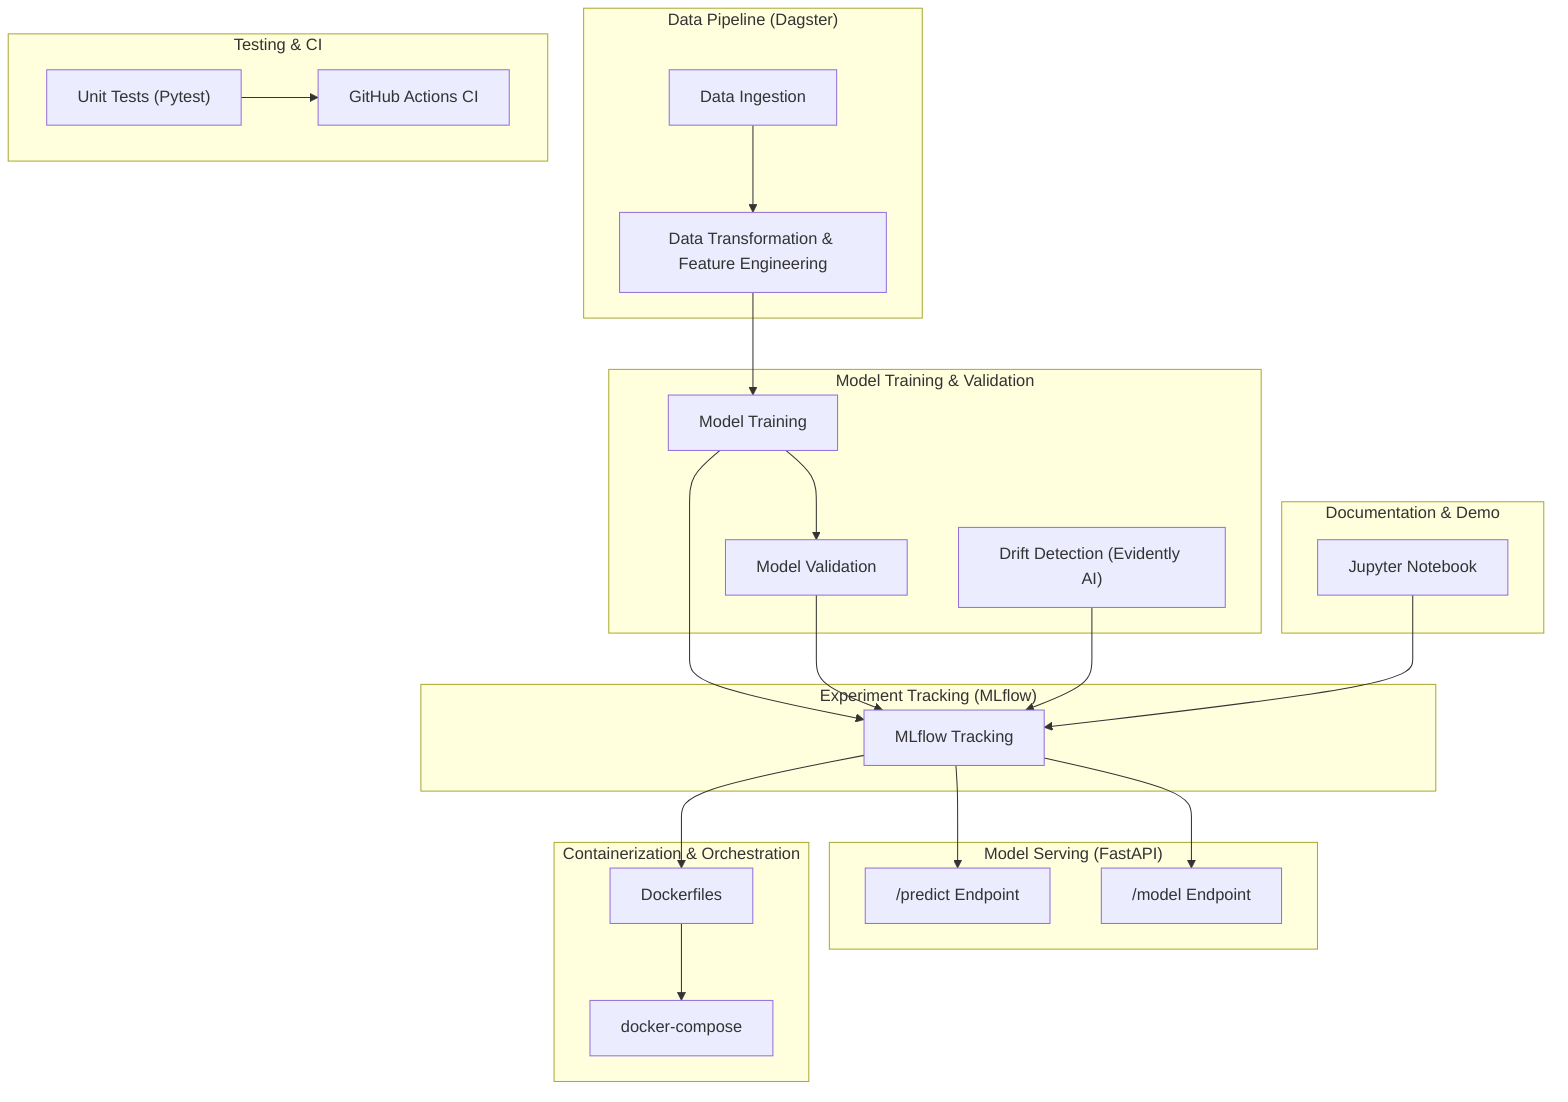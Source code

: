 flowchart TD
    subgraph "Data Pipeline (Dagster)"
        A[Data Ingestion]
        B[Data Transformation & Feature Engineering]
    end

    subgraph "Model Training & Validation"
        C[Model Training]
        D[Model Validation]
        E["Drift Detection (Evidently AI)"]
    end

    subgraph "Experiment Tracking (MLflow)"
        F[MLflow Tracking]
    end

    subgraph "Model Serving (FastAPI)"
        G["/predict Endpoint"]
        H["/model Endpoint"]
    end

    subgraph "Containerization & Orchestration"
        I[Dockerfiles]
        J[docker-compose]
    end

    subgraph "Testing & CI"
        K["Unit Tests (Pytest)"]
        L[GitHub Actions CI]
    end

    subgraph "Documentation & Demo"
        M[Jupyter Notebook]
    end

    A --> B
    B --> C
    C --> D
    C --> F
    D --> F
    E --> F
    F --> G
    F --> H
    F --> I
    I --> J
    K --> L
    M --> F